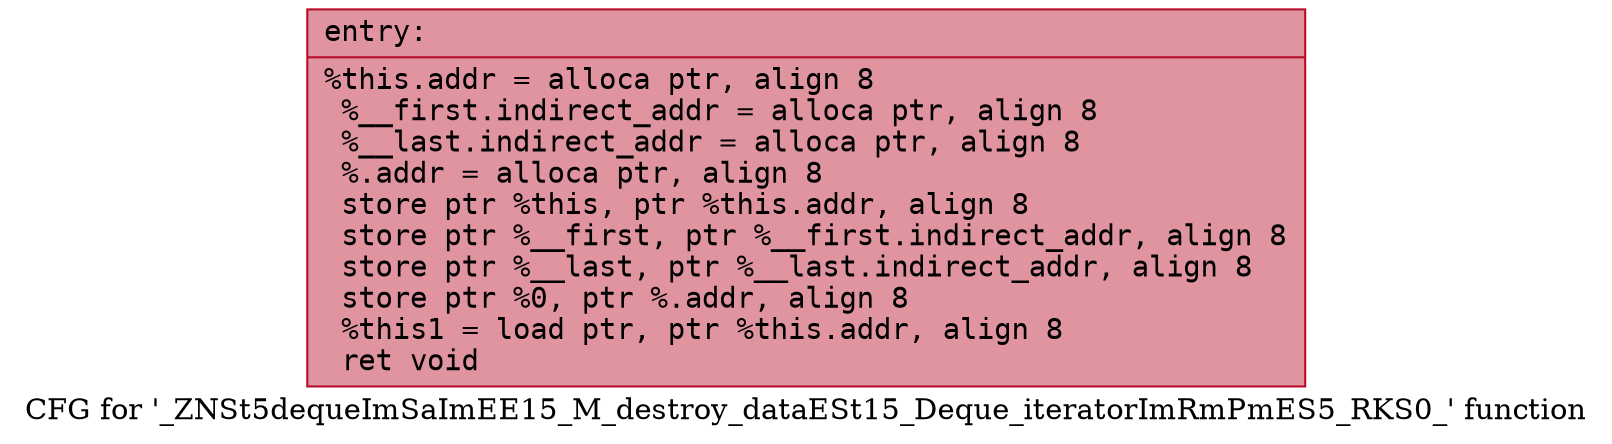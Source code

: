digraph "CFG for '_ZNSt5dequeImSaImEE15_M_destroy_dataESt15_Deque_iteratorImRmPmES5_RKS0_' function" {
	label="CFG for '_ZNSt5dequeImSaImEE15_M_destroy_dataESt15_Deque_iteratorImRmPmES5_RKS0_' function";

	Node0x560dca0bc820 [shape=record,color="#b70d28ff", style=filled, fillcolor="#b70d2870" fontname="Courier",label="{entry:\l|  %this.addr = alloca ptr, align 8\l  %__first.indirect_addr = alloca ptr, align 8\l  %__last.indirect_addr = alloca ptr, align 8\l  %.addr = alloca ptr, align 8\l  store ptr %this, ptr %this.addr, align 8\l  store ptr %__first, ptr %__first.indirect_addr, align 8\l  store ptr %__last, ptr %__last.indirect_addr, align 8\l  store ptr %0, ptr %.addr, align 8\l  %this1 = load ptr, ptr %this.addr, align 8\l  ret void\l}"];
}
